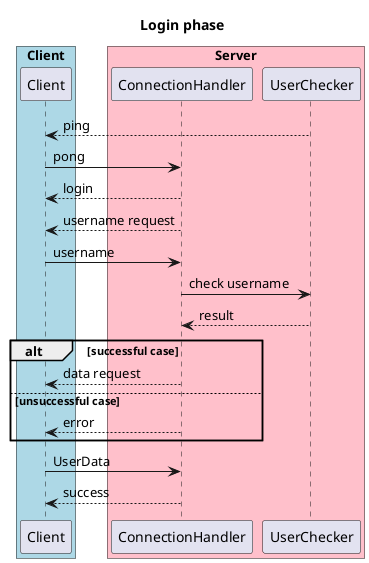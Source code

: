 @startuml
title "Login phase"

box "Client" #LightBlue
participant Client
end box

box "Server" #Pink
participant ConnectionHandler
participant UserChecker
end box

'Client-Server connections
Client<--UserChecker: ping
Client->ConnectionHandler: pong
Client<--ConnectionHandler: login
Client<--ConnectionHandler: username request
Client->ConnectionHandler: username


'Server-UserChecker connections
ConnectionHandler->UserChecker: check username
UserChecker-->ConnectionHandler: result

'alt cases
alt successful case
Client<--ConnectionHandler: data request
else unsuccessful case
Client<--ConnectionHandler: error
end

Client->ConnectionHandler: UserData
Client<--ConnectionHandler: success
@enduml